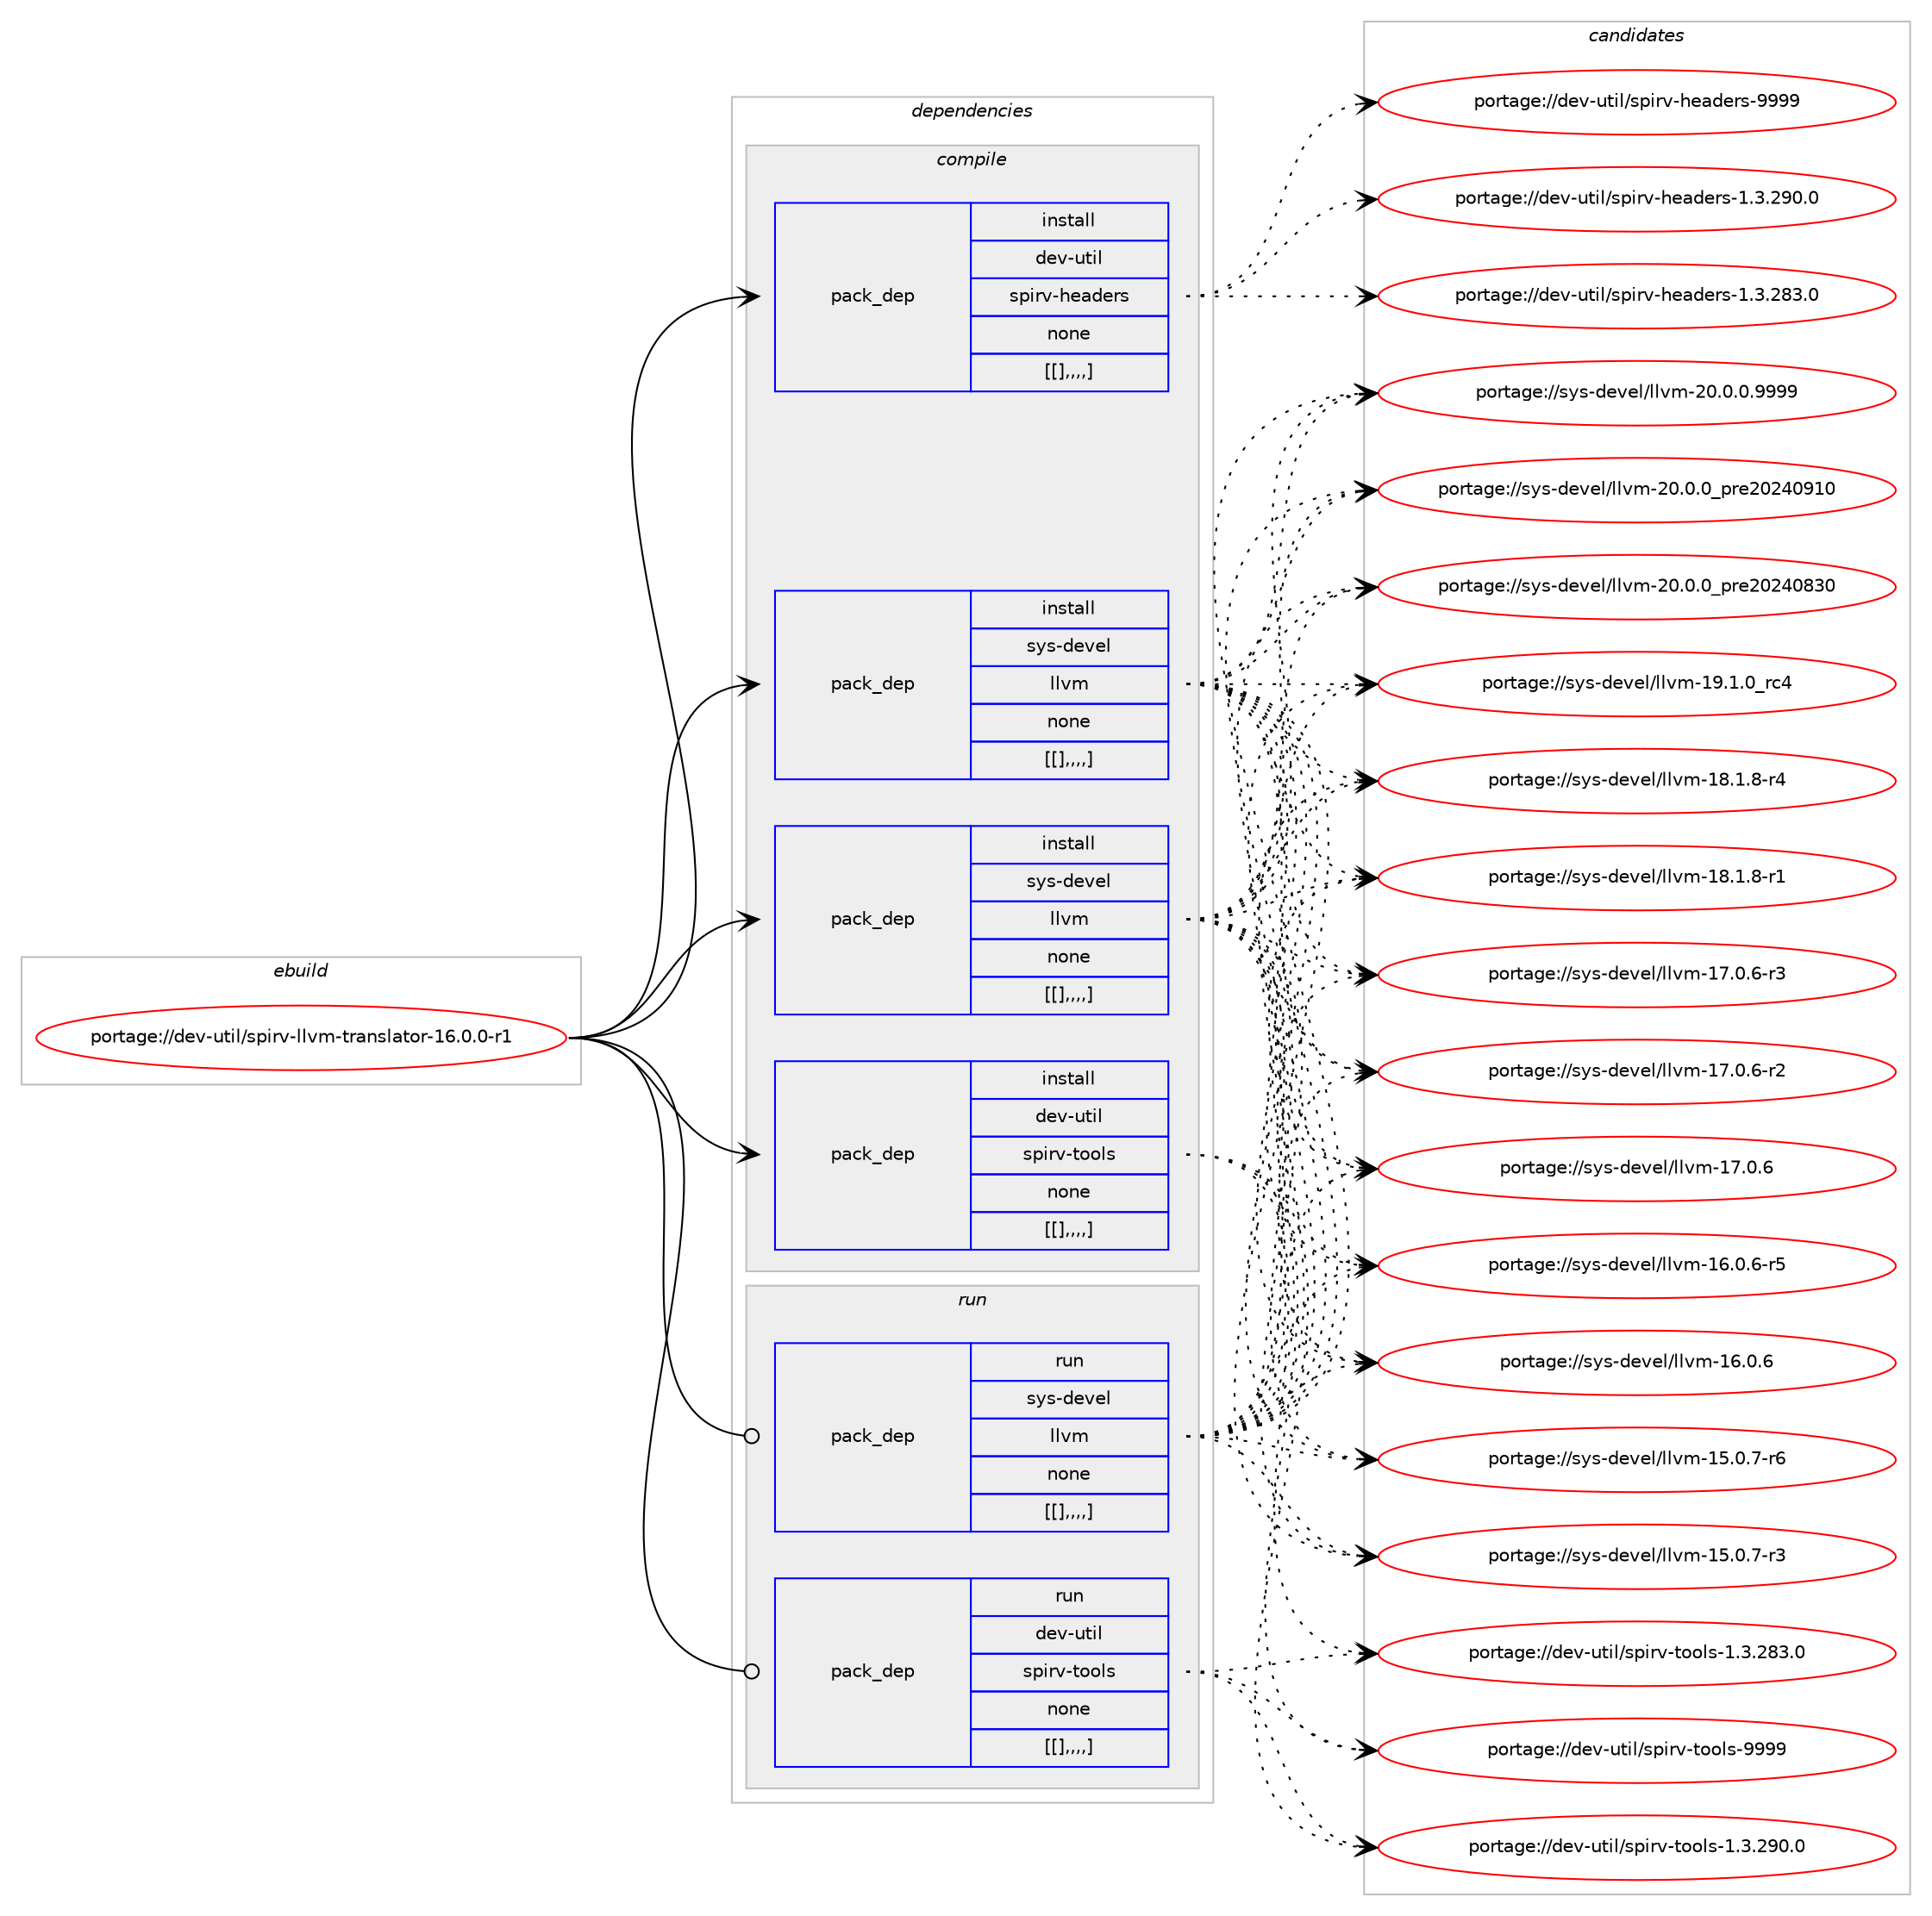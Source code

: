 digraph prolog {

# *************
# Graph options
# *************

newrank=true;
concentrate=true;
compound=true;
graph [rankdir=LR,fontname=Helvetica,fontsize=10,ranksep=1.5];#, ranksep=2.5, nodesep=0.2];
edge  [arrowhead=vee];
node  [fontname=Helvetica,fontsize=10];

# **********
# The ebuild
# **********

subgraph cluster_leftcol {
color=gray;
label=<<i>ebuild</i>>;
id [label="portage://dev-util/spirv-llvm-translator-16.0.0-r1", color=red, width=4, href="../dev-util/spirv-llvm-translator-16.0.0-r1.svg"];
}

# ****************
# The dependencies
# ****************

subgraph cluster_midcol {
color=gray;
label=<<i>dependencies</i>>;
subgraph cluster_compile {
fillcolor="#eeeeee";
style=filled;
label=<<i>compile</i>>;
subgraph pack158405 {
dependency223341 [label=<<TABLE BORDER="0" CELLBORDER="1" CELLSPACING="0" CELLPADDING="4" WIDTH="220"><TR><TD ROWSPAN="6" CELLPADDING="30">pack_dep</TD></TR><TR><TD WIDTH="110">install</TD></TR><TR><TD>dev-util</TD></TR><TR><TD>spirv-headers</TD></TR><TR><TD>none</TD></TR><TR><TD>[[],,,,]</TD></TR></TABLE>>, shape=none, color=blue];
}
id:e -> dependency223341:w [weight=20,style="solid",arrowhead="vee"];
subgraph pack158406 {
dependency223342 [label=<<TABLE BORDER="0" CELLBORDER="1" CELLSPACING="0" CELLPADDING="4" WIDTH="220"><TR><TD ROWSPAN="6" CELLPADDING="30">pack_dep</TD></TR><TR><TD WIDTH="110">install</TD></TR><TR><TD>dev-util</TD></TR><TR><TD>spirv-tools</TD></TR><TR><TD>none</TD></TR><TR><TD>[[],,,,]</TD></TR></TABLE>>, shape=none, color=blue];
}
id:e -> dependency223342:w [weight=20,style="solid",arrowhead="vee"];
subgraph pack158407 {
dependency223343 [label=<<TABLE BORDER="0" CELLBORDER="1" CELLSPACING="0" CELLPADDING="4" WIDTH="220"><TR><TD ROWSPAN="6" CELLPADDING="30">pack_dep</TD></TR><TR><TD WIDTH="110">install</TD></TR><TR><TD>sys-devel</TD></TR><TR><TD>llvm</TD></TR><TR><TD>none</TD></TR><TR><TD>[[],,,,]</TD></TR></TABLE>>, shape=none, color=blue];
}
id:e -> dependency223343:w [weight=20,style="solid",arrowhead="vee"];
subgraph pack158408 {
dependency223344 [label=<<TABLE BORDER="0" CELLBORDER="1" CELLSPACING="0" CELLPADDING="4" WIDTH="220"><TR><TD ROWSPAN="6" CELLPADDING="30">pack_dep</TD></TR><TR><TD WIDTH="110">install</TD></TR><TR><TD>sys-devel</TD></TR><TR><TD>llvm</TD></TR><TR><TD>none</TD></TR><TR><TD>[[],,,,]</TD></TR></TABLE>>, shape=none, color=blue];
}
id:e -> dependency223344:w [weight=20,style="solid",arrowhead="vee"];
}
subgraph cluster_compileandrun {
fillcolor="#eeeeee";
style=filled;
label=<<i>compile and run</i>>;
}
subgraph cluster_run {
fillcolor="#eeeeee";
style=filled;
label=<<i>run</i>>;
subgraph pack158409 {
dependency223345 [label=<<TABLE BORDER="0" CELLBORDER="1" CELLSPACING="0" CELLPADDING="4" WIDTH="220"><TR><TD ROWSPAN="6" CELLPADDING="30">pack_dep</TD></TR><TR><TD WIDTH="110">run</TD></TR><TR><TD>dev-util</TD></TR><TR><TD>spirv-tools</TD></TR><TR><TD>none</TD></TR><TR><TD>[[],,,,]</TD></TR></TABLE>>, shape=none, color=blue];
}
id:e -> dependency223345:w [weight=20,style="solid",arrowhead="odot"];
subgraph pack158410 {
dependency223346 [label=<<TABLE BORDER="0" CELLBORDER="1" CELLSPACING="0" CELLPADDING="4" WIDTH="220"><TR><TD ROWSPAN="6" CELLPADDING="30">pack_dep</TD></TR><TR><TD WIDTH="110">run</TD></TR><TR><TD>sys-devel</TD></TR><TR><TD>llvm</TD></TR><TR><TD>none</TD></TR><TR><TD>[[],,,,]</TD></TR></TABLE>>, shape=none, color=blue];
}
id:e -> dependency223346:w [weight=20,style="solid",arrowhead="odot"];
}
}

# **************
# The candidates
# **************

subgraph cluster_choices {
rank=same;
color=gray;
label=<<i>candidates</i>>;

subgraph choice158405 {
color=black;
nodesep=1;
choice100101118451171161051084711511210511411845104101971001011141154557575757 [label="portage://dev-util/spirv-headers-9999", color=red, width=4,href="../dev-util/spirv-headers-9999.svg"];
choice1001011184511711610510847115112105114118451041019710010111411545494651465057484648 [label="portage://dev-util/spirv-headers-1.3.290.0", color=red, width=4,href="../dev-util/spirv-headers-1.3.290.0.svg"];
choice1001011184511711610510847115112105114118451041019710010111411545494651465056514648 [label="portage://dev-util/spirv-headers-1.3.283.0", color=red, width=4,href="../dev-util/spirv-headers-1.3.283.0.svg"];
dependency223341:e -> choice100101118451171161051084711511210511411845104101971001011141154557575757:w [style=dotted,weight="100"];
dependency223341:e -> choice1001011184511711610510847115112105114118451041019710010111411545494651465057484648:w [style=dotted,weight="100"];
dependency223341:e -> choice1001011184511711610510847115112105114118451041019710010111411545494651465056514648:w [style=dotted,weight="100"];
}
subgraph choice158406 {
color=black;
nodesep=1;
choice1001011184511711610510847115112105114118451161111111081154557575757 [label="portage://dev-util/spirv-tools-9999", color=red, width=4,href="../dev-util/spirv-tools-9999.svg"];
choice10010111845117116105108471151121051141184511611111110811545494651465057484648 [label="portage://dev-util/spirv-tools-1.3.290.0", color=red, width=4,href="../dev-util/spirv-tools-1.3.290.0.svg"];
choice10010111845117116105108471151121051141184511611111110811545494651465056514648 [label="portage://dev-util/spirv-tools-1.3.283.0", color=red, width=4,href="../dev-util/spirv-tools-1.3.283.0.svg"];
dependency223342:e -> choice1001011184511711610510847115112105114118451161111111081154557575757:w [style=dotted,weight="100"];
dependency223342:e -> choice10010111845117116105108471151121051141184511611111110811545494651465057484648:w [style=dotted,weight="100"];
dependency223342:e -> choice10010111845117116105108471151121051141184511611111110811545494651465056514648:w [style=dotted,weight="100"];
}
subgraph choice158407 {
color=black;
nodesep=1;
choice1151211154510010111810110847108108118109455048464846484657575757 [label="portage://sys-devel/llvm-20.0.0.9999", color=red, width=4,href="../sys-devel/llvm-20.0.0.9999.svg"];
choice115121115451001011181011084710810811810945504846484648951121141015048505248574948 [label="portage://sys-devel/llvm-20.0.0_pre20240910", color=red, width=4,href="../sys-devel/llvm-20.0.0_pre20240910.svg"];
choice115121115451001011181011084710810811810945504846484648951121141015048505248565148 [label="portage://sys-devel/llvm-20.0.0_pre20240830", color=red, width=4,href="../sys-devel/llvm-20.0.0_pre20240830.svg"];
choice115121115451001011181011084710810811810945495746494648951149952 [label="portage://sys-devel/llvm-19.1.0_rc4", color=red, width=4,href="../sys-devel/llvm-19.1.0_rc4.svg"];
choice1151211154510010111810110847108108118109454956464946564511452 [label="portage://sys-devel/llvm-18.1.8-r4", color=red, width=4,href="../sys-devel/llvm-18.1.8-r4.svg"];
choice1151211154510010111810110847108108118109454956464946564511449 [label="portage://sys-devel/llvm-18.1.8-r1", color=red, width=4,href="../sys-devel/llvm-18.1.8-r1.svg"];
choice1151211154510010111810110847108108118109454955464846544511451 [label="portage://sys-devel/llvm-17.0.6-r3", color=red, width=4,href="../sys-devel/llvm-17.0.6-r3.svg"];
choice1151211154510010111810110847108108118109454955464846544511450 [label="portage://sys-devel/llvm-17.0.6-r2", color=red, width=4,href="../sys-devel/llvm-17.0.6-r2.svg"];
choice115121115451001011181011084710810811810945495546484654 [label="portage://sys-devel/llvm-17.0.6", color=red, width=4,href="../sys-devel/llvm-17.0.6.svg"];
choice1151211154510010111810110847108108118109454954464846544511453 [label="portage://sys-devel/llvm-16.0.6-r5", color=red, width=4,href="../sys-devel/llvm-16.0.6-r5.svg"];
choice115121115451001011181011084710810811810945495446484654 [label="portage://sys-devel/llvm-16.0.6", color=red, width=4,href="../sys-devel/llvm-16.0.6.svg"];
choice1151211154510010111810110847108108118109454953464846554511454 [label="portage://sys-devel/llvm-15.0.7-r6", color=red, width=4,href="../sys-devel/llvm-15.0.7-r6.svg"];
choice1151211154510010111810110847108108118109454953464846554511451 [label="portage://sys-devel/llvm-15.0.7-r3", color=red, width=4,href="../sys-devel/llvm-15.0.7-r3.svg"];
dependency223343:e -> choice1151211154510010111810110847108108118109455048464846484657575757:w [style=dotted,weight="100"];
dependency223343:e -> choice115121115451001011181011084710810811810945504846484648951121141015048505248574948:w [style=dotted,weight="100"];
dependency223343:e -> choice115121115451001011181011084710810811810945504846484648951121141015048505248565148:w [style=dotted,weight="100"];
dependency223343:e -> choice115121115451001011181011084710810811810945495746494648951149952:w [style=dotted,weight="100"];
dependency223343:e -> choice1151211154510010111810110847108108118109454956464946564511452:w [style=dotted,weight="100"];
dependency223343:e -> choice1151211154510010111810110847108108118109454956464946564511449:w [style=dotted,weight="100"];
dependency223343:e -> choice1151211154510010111810110847108108118109454955464846544511451:w [style=dotted,weight="100"];
dependency223343:e -> choice1151211154510010111810110847108108118109454955464846544511450:w [style=dotted,weight="100"];
dependency223343:e -> choice115121115451001011181011084710810811810945495546484654:w [style=dotted,weight="100"];
dependency223343:e -> choice1151211154510010111810110847108108118109454954464846544511453:w [style=dotted,weight="100"];
dependency223343:e -> choice115121115451001011181011084710810811810945495446484654:w [style=dotted,weight="100"];
dependency223343:e -> choice1151211154510010111810110847108108118109454953464846554511454:w [style=dotted,weight="100"];
dependency223343:e -> choice1151211154510010111810110847108108118109454953464846554511451:w [style=dotted,weight="100"];
}
subgraph choice158408 {
color=black;
nodesep=1;
choice1151211154510010111810110847108108118109455048464846484657575757 [label="portage://sys-devel/llvm-20.0.0.9999", color=red, width=4,href="../sys-devel/llvm-20.0.0.9999.svg"];
choice115121115451001011181011084710810811810945504846484648951121141015048505248574948 [label="portage://sys-devel/llvm-20.0.0_pre20240910", color=red, width=4,href="../sys-devel/llvm-20.0.0_pre20240910.svg"];
choice115121115451001011181011084710810811810945504846484648951121141015048505248565148 [label="portage://sys-devel/llvm-20.0.0_pre20240830", color=red, width=4,href="../sys-devel/llvm-20.0.0_pre20240830.svg"];
choice115121115451001011181011084710810811810945495746494648951149952 [label="portage://sys-devel/llvm-19.1.0_rc4", color=red, width=4,href="../sys-devel/llvm-19.1.0_rc4.svg"];
choice1151211154510010111810110847108108118109454956464946564511452 [label="portage://sys-devel/llvm-18.1.8-r4", color=red, width=4,href="../sys-devel/llvm-18.1.8-r4.svg"];
choice1151211154510010111810110847108108118109454956464946564511449 [label="portage://sys-devel/llvm-18.1.8-r1", color=red, width=4,href="../sys-devel/llvm-18.1.8-r1.svg"];
choice1151211154510010111810110847108108118109454955464846544511451 [label="portage://sys-devel/llvm-17.0.6-r3", color=red, width=4,href="../sys-devel/llvm-17.0.6-r3.svg"];
choice1151211154510010111810110847108108118109454955464846544511450 [label="portage://sys-devel/llvm-17.0.6-r2", color=red, width=4,href="../sys-devel/llvm-17.0.6-r2.svg"];
choice115121115451001011181011084710810811810945495546484654 [label="portage://sys-devel/llvm-17.0.6", color=red, width=4,href="../sys-devel/llvm-17.0.6.svg"];
choice1151211154510010111810110847108108118109454954464846544511453 [label="portage://sys-devel/llvm-16.0.6-r5", color=red, width=4,href="../sys-devel/llvm-16.0.6-r5.svg"];
choice115121115451001011181011084710810811810945495446484654 [label="portage://sys-devel/llvm-16.0.6", color=red, width=4,href="../sys-devel/llvm-16.0.6.svg"];
choice1151211154510010111810110847108108118109454953464846554511454 [label="portage://sys-devel/llvm-15.0.7-r6", color=red, width=4,href="../sys-devel/llvm-15.0.7-r6.svg"];
choice1151211154510010111810110847108108118109454953464846554511451 [label="portage://sys-devel/llvm-15.0.7-r3", color=red, width=4,href="../sys-devel/llvm-15.0.7-r3.svg"];
dependency223344:e -> choice1151211154510010111810110847108108118109455048464846484657575757:w [style=dotted,weight="100"];
dependency223344:e -> choice115121115451001011181011084710810811810945504846484648951121141015048505248574948:w [style=dotted,weight="100"];
dependency223344:e -> choice115121115451001011181011084710810811810945504846484648951121141015048505248565148:w [style=dotted,weight="100"];
dependency223344:e -> choice115121115451001011181011084710810811810945495746494648951149952:w [style=dotted,weight="100"];
dependency223344:e -> choice1151211154510010111810110847108108118109454956464946564511452:w [style=dotted,weight="100"];
dependency223344:e -> choice1151211154510010111810110847108108118109454956464946564511449:w [style=dotted,weight="100"];
dependency223344:e -> choice1151211154510010111810110847108108118109454955464846544511451:w [style=dotted,weight="100"];
dependency223344:e -> choice1151211154510010111810110847108108118109454955464846544511450:w [style=dotted,weight="100"];
dependency223344:e -> choice115121115451001011181011084710810811810945495546484654:w [style=dotted,weight="100"];
dependency223344:e -> choice1151211154510010111810110847108108118109454954464846544511453:w [style=dotted,weight="100"];
dependency223344:e -> choice115121115451001011181011084710810811810945495446484654:w [style=dotted,weight="100"];
dependency223344:e -> choice1151211154510010111810110847108108118109454953464846554511454:w [style=dotted,weight="100"];
dependency223344:e -> choice1151211154510010111810110847108108118109454953464846554511451:w [style=dotted,weight="100"];
}
subgraph choice158409 {
color=black;
nodesep=1;
choice1001011184511711610510847115112105114118451161111111081154557575757 [label="portage://dev-util/spirv-tools-9999", color=red, width=4,href="../dev-util/spirv-tools-9999.svg"];
choice10010111845117116105108471151121051141184511611111110811545494651465057484648 [label="portage://dev-util/spirv-tools-1.3.290.0", color=red, width=4,href="../dev-util/spirv-tools-1.3.290.0.svg"];
choice10010111845117116105108471151121051141184511611111110811545494651465056514648 [label="portage://dev-util/spirv-tools-1.3.283.0", color=red, width=4,href="../dev-util/spirv-tools-1.3.283.0.svg"];
dependency223345:e -> choice1001011184511711610510847115112105114118451161111111081154557575757:w [style=dotted,weight="100"];
dependency223345:e -> choice10010111845117116105108471151121051141184511611111110811545494651465057484648:w [style=dotted,weight="100"];
dependency223345:e -> choice10010111845117116105108471151121051141184511611111110811545494651465056514648:w [style=dotted,weight="100"];
}
subgraph choice158410 {
color=black;
nodesep=1;
choice1151211154510010111810110847108108118109455048464846484657575757 [label="portage://sys-devel/llvm-20.0.0.9999", color=red, width=4,href="../sys-devel/llvm-20.0.0.9999.svg"];
choice115121115451001011181011084710810811810945504846484648951121141015048505248574948 [label="portage://sys-devel/llvm-20.0.0_pre20240910", color=red, width=4,href="../sys-devel/llvm-20.0.0_pre20240910.svg"];
choice115121115451001011181011084710810811810945504846484648951121141015048505248565148 [label="portage://sys-devel/llvm-20.0.0_pre20240830", color=red, width=4,href="../sys-devel/llvm-20.0.0_pre20240830.svg"];
choice115121115451001011181011084710810811810945495746494648951149952 [label="portage://sys-devel/llvm-19.1.0_rc4", color=red, width=4,href="../sys-devel/llvm-19.1.0_rc4.svg"];
choice1151211154510010111810110847108108118109454956464946564511452 [label="portage://sys-devel/llvm-18.1.8-r4", color=red, width=4,href="../sys-devel/llvm-18.1.8-r4.svg"];
choice1151211154510010111810110847108108118109454956464946564511449 [label="portage://sys-devel/llvm-18.1.8-r1", color=red, width=4,href="../sys-devel/llvm-18.1.8-r1.svg"];
choice1151211154510010111810110847108108118109454955464846544511451 [label="portage://sys-devel/llvm-17.0.6-r3", color=red, width=4,href="../sys-devel/llvm-17.0.6-r3.svg"];
choice1151211154510010111810110847108108118109454955464846544511450 [label="portage://sys-devel/llvm-17.0.6-r2", color=red, width=4,href="../sys-devel/llvm-17.0.6-r2.svg"];
choice115121115451001011181011084710810811810945495546484654 [label="portage://sys-devel/llvm-17.0.6", color=red, width=4,href="../sys-devel/llvm-17.0.6.svg"];
choice1151211154510010111810110847108108118109454954464846544511453 [label="portage://sys-devel/llvm-16.0.6-r5", color=red, width=4,href="../sys-devel/llvm-16.0.6-r5.svg"];
choice115121115451001011181011084710810811810945495446484654 [label="portage://sys-devel/llvm-16.0.6", color=red, width=4,href="../sys-devel/llvm-16.0.6.svg"];
choice1151211154510010111810110847108108118109454953464846554511454 [label="portage://sys-devel/llvm-15.0.7-r6", color=red, width=4,href="../sys-devel/llvm-15.0.7-r6.svg"];
choice1151211154510010111810110847108108118109454953464846554511451 [label="portage://sys-devel/llvm-15.0.7-r3", color=red, width=4,href="../sys-devel/llvm-15.0.7-r3.svg"];
dependency223346:e -> choice1151211154510010111810110847108108118109455048464846484657575757:w [style=dotted,weight="100"];
dependency223346:e -> choice115121115451001011181011084710810811810945504846484648951121141015048505248574948:w [style=dotted,weight="100"];
dependency223346:e -> choice115121115451001011181011084710810811810945504846484648951121141015048505248565148:w [style=dotted,weight="100"];
dependency223346:e -> choice115121115451001011181011084710810811810945495746494648951149952:w [style=dotted,weight="100"];
dependency223346:e -> choice1151211154510010111810110847108108118109454956464946564511452:w [style=dotted,weight="100"];
dependency223346:e -> choice1151211154510010111810110847108108118109454956464946564511449:w [style=dotted,weight="100"];
dependency223346:e -> choice1151211154510010111810110847108108118109454955464846544511451:w [style=dotted,weight="100"];
dependency223346:e -> choice1151211154510010111810110847108108118109454955464846544511450:w [style=dotted,weight="100"];
dependency223346:e -> choice115121115451001011181011084710810811810945495546484654:w [style=dotted,weight="100"];
dependency223346:e -> choice1151211154510010111810110847108108118109454954464846544511453:w [style=dotted,weight="100"];
dependency223346:e -> choice115121115451001011181011084710810811810945495446484654:w [style=dotted,weight="100"];
dependency223346:e -> choice1151211154510010111810110847108108118109454953464846554511454:w [style=dotted,weight="100"];
dependency223346:e -> choice1151211154510010111810110847108108118109454953464846554511451:w [style=dotted,weight="100"];
}
}

}

